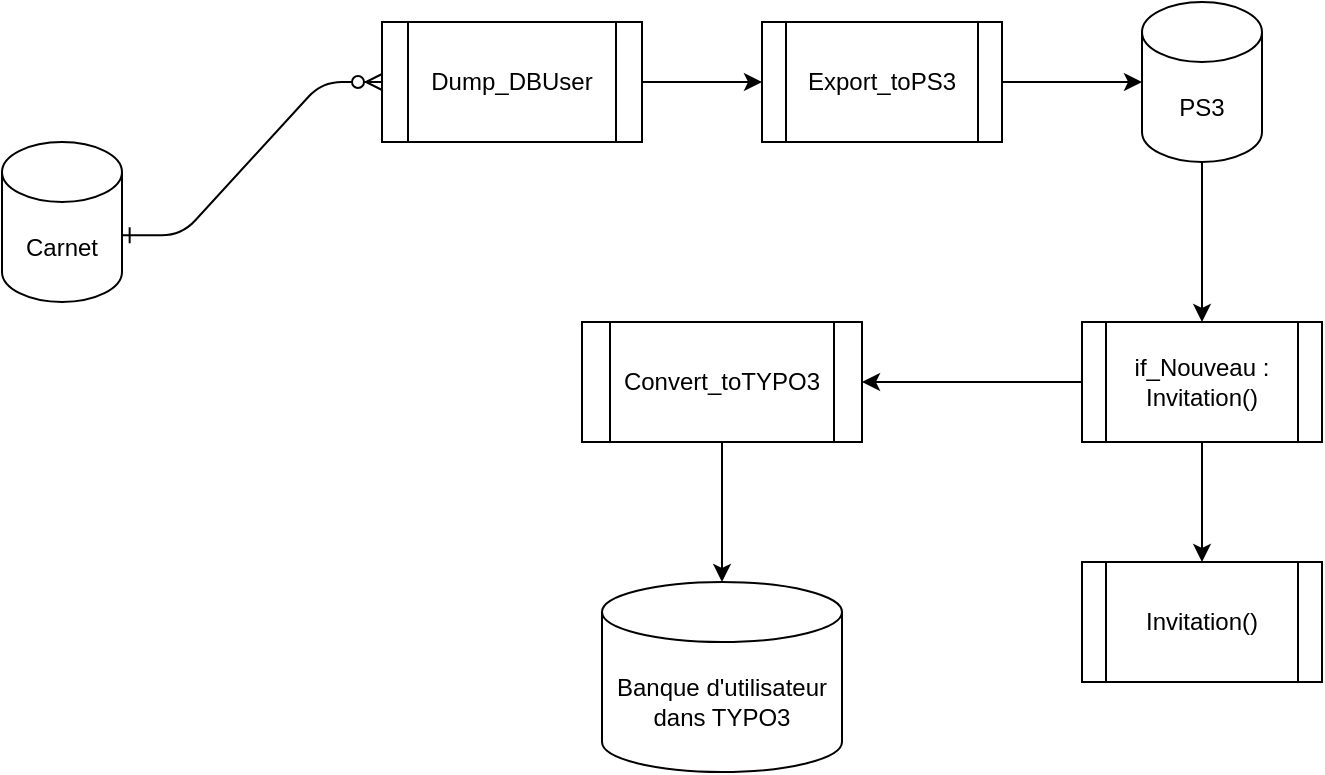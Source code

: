 <mxfile version="17.2.4" type="github">
  <diagram id="R2lEEEUBdFMjLlhIrx00" name="Page-1">
    <mxGraphModel dx="1106" dy="670" grid="1" gridSize="10" guides="1" tooltips="1" connect="1" arrows="1" fold="1" page="1" pageScale="1" pageWidth="1920" pageHeight="1200" math="0" shadow="0" extFonts="Permanent Marker^https://fonts.googleapis.com/css?family=Permanent+Marker">
      <root>
        <mxCell id="0" />
        <mxCell id="1" parent="0" />
        <mxCell id="C-vyLk0tnHw3VtMMgP7b-1" value="" style="edgeStyle=entityRelationEdgeStyle;endArrow=ERzeroToMany;startArrow=ERone;endFill=1;startFill=0;entryX=0;entryY=0.5;entryDx=0;entryDy=0;exitX=0.997;exitY=0.583;exitDx=0;exitDy=0;exitPerimeter=0;" parent="1" source="HARET__QXZ1MECPuZWQb-1" target="iLgiMvblA5DvUx3lvZ_4-1" edge="1">
          <mxGeometry width="100" height="100" relative="1" as="geometry">
            <mxPoint x="370" y="165" as="sourcePoint" />
            <mxPoint x="740" y="130" as="targetPoint" />
          </mxGeometry>
        </mxCell>
        <mxCell id="iLgiMvblA5DvUx3lvZ_4-7" style="edgeStyle=orthogonalEdgeStyle;rounded=0;orthogonalLoop=1;jettySize=auto;html=1;exitX=1;exitY=0.5;exitDx=0;exitDy=0;entryX=0;entryY=0.5;entryDx=0;entryDy=0;" parent="1" source="iLgiMvblA5DvUx3lvZ_4-1" target="iLgiMvblA5DvUx3lvZ_4-6" edge="1">
          <mxGeometry relative="1" as="geometry" />
        </mxCell>
        <mxCell id="iLgiMvblA5DvUx3lvZ_4-1" value="Dump_DBUser" style="shape=process;whiteSpace=wrap;html=1;backgroundOutline=1;" parent="1" vertex="1">
          <mxGeometry x="490" y="60" width="130" height="60" as="geometry" />
        </mxCell>
        <mxCell id="iLgiMvblA5DvUx3lvZ_4-2" value="Banque d&#39;utilisateur dans TYPO3" style="shape=cylinder3;whiteSpace=wrap;html=1;boundedLbl=1;backgroundOutline=1;size=15;" parent="1" vertex="1">
          <mxGeometry x="600" y="340" width="120" height="95" as="geometry" />
        </mxCell>
        <mxCell id="iLgiMvblA5DvUx3lvZ_4-5" style="edgeStyle=orthogonalEdgeStyle;rounded=0;orthogonalLoop=1;jettySize=auto;html=1;exitX=0.5;exitY=1;exitDx=0;exitDy=0;" parent="1" source="iLgiMvblA5DvUx3lvZ_4-3" target="iLgiMvblA5DvUx3lvZ_4-2" edge="1">
          <mxGeometry relative="1" as="geometry" />
        </mxCell>
        <mxCell id="iLgiMvblA5DvUx3lvZ_4-3" value="Convert_toTYPO3" style="shape=process;whiteSpace=wrap;html=1;backgroundOutline=1;" parent="1" vertex="1">
          <mxGeometry x="590" y="210" width="140" height="60" as="geometry" />
        </mxCell>
        <mxCell id="iLgiMvblA5DvUx3lvZ_4-10" style="edgeStyle=orthogonalEdgeStyle;rounded=0;orthogonalLoop=1;jettySize=auto;html=1;exitX=1;exitY=0.5;exitDx=0;exitDy=0;" parent="1" source="iLgiMvblA5DvUx3lvZ_4-6" target="iLgiMvblA5DvUx3lvZ_4-9" edge="1">
          <mxGeometry relative="1" as="geometry" />
        </mxCell>
        <mxCell id="iLgiMvblA5DvUx3lvZ_4-6" value="Export_toPS3" style="shape=process;whiteSpace=wrap;html=1;backgroundOutline=1;" parent="1" vertex="1">
          <mxGeometry x="680" y="60" width="120" height="60" as="geometry" />
        </mxCell>
        <mxCell id="iLgiMvblA5DvUx3lvZ_4-17" style="edgeStyle=orthogonalEdgeStyle;rounded=0;orthogonalLoop=1;jettySize=auto;html=1;exitX=0.5;exitY=1;exitDx=0;exitDy=0;exitPerimeter=0;entryX=0.5;entryY=0;entryDx=0;entryDy=0;" parent="1" source="iLgiMvblA5DvUx3lvZ_4-9" target="iLgiMvblA5DvUx3lvZ_4-12" edge="1">
          <mxGeometry relative="1" as="geometry" />
        </mxCell>
        <mxCell id="iLgiMvblA5DvUx3lvZ_4-9" value="PS3" style="shape=cylinder3;whiteSpace=wrap;html=1;boundedLbl=1;backgroundOutline=1;size=15;" parent="1" vertex="1">
          <mxGeometry x="870" y="50" width="60" height="80" as="geometry" />
        </mxCell>
        <mxCell id="iLgiMvblA5DvUx3lvZ_4-16" value="" style="edgeStyle=orthogonalEdgeStyle;rounded=0;orthogonalLoop=1;jettySize=auto;html=1;" parent="1" source="iLgiMvblA5DvUx3lvZ_4-12" target="iLgiMvblA5DvUx3lvZ_4-15" edge="1">
          <mxGeometry relative="1" as="geometry" />
        </mxCell>
        <mxCell id="iLgiMvblA5DvUx3lvZ_4-20" style="edgeStyle=orthogonalEdgeStyle;rounded=0;orthogonalLoop=1;jettySize=auto;html=1;exitX=0;exitY=0.5;exitDx=0;exitDy=0;" parent="1" source="iLgiMvblA5DvUx3lvZ_4-12" target="iLgiMvblA5DvUx3lvZ_4-3" edge="1">
          <mxGeometry relative="1" as="geometry" />
        </mxCell>
        <mxCell id="iLgiMvblA5DvUx3lvZ_4-12" value="if_Nouveau : Invitation()" style="shape=process;whiteSpace=wrap;html=1;backgroundOutline=1;" parent="1" vertex="1">
          <mxGeometry x="840" y="210" width="120" height="60" as="geometry" />
        </mxCell>
        <mxCell id="iLgiMvblA5DvUx3lvZ_4-15" value="Invitation()" style="shape=process;whiteSpace=wrap;html=1;backgroundOutline=1;" parent="1" vertex="1">
          <mxGeometry x="840" y="330" width="120" height="60" as="geometry" />
        </mxCell>
        <mxCell id="HARET__QXZ1MECPuZWQb-1" value="Carnet" style="shape=cylinder3;whiteSpace=wrap;html=1;boundedLbl=1;backgroundOutline=1;size=15;" vertex="1" parent="1">
          <mxGeometry x="300" y="120" width="60" height="80" as="geometry" />
        </mxCell>
      </root>
    </mxGraphModel>
  </diagram>
</mxfile>
